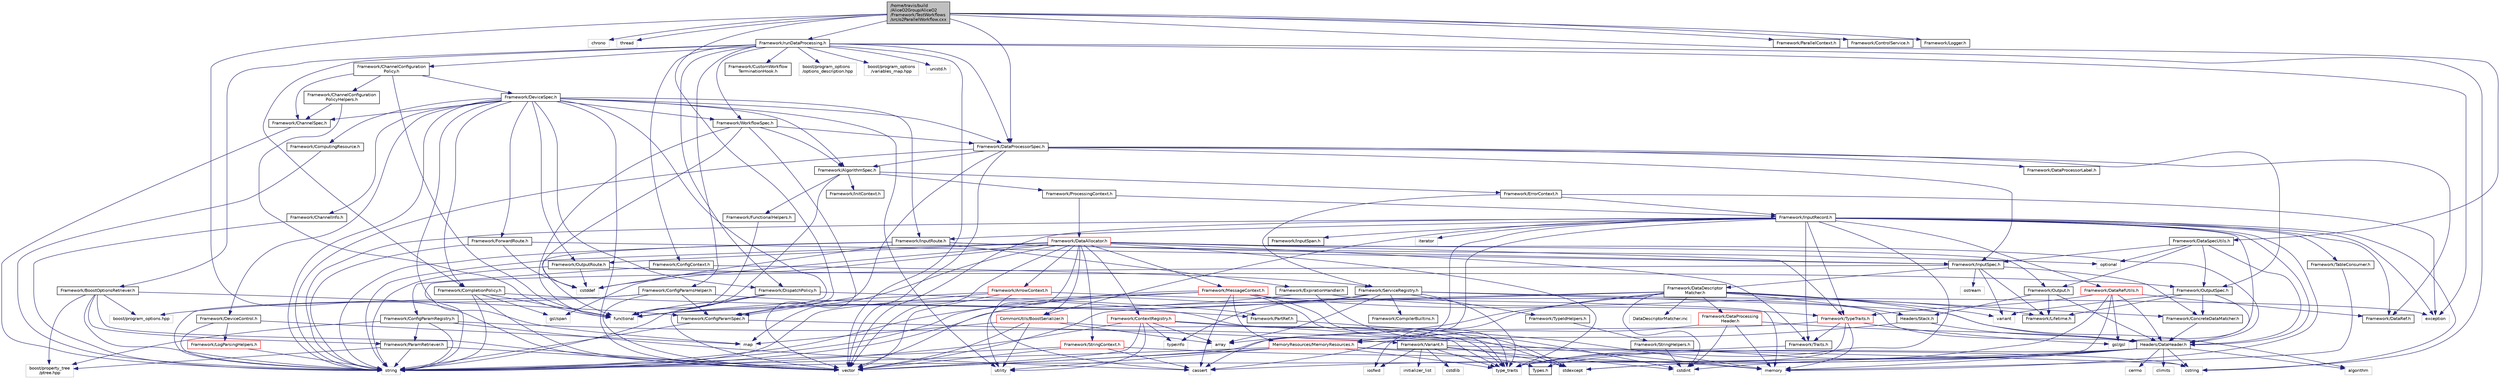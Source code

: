 digraph "/home/travis/build/AliceO2Group/AliceO2/Framework/TestWorkflows/src/o2ParallelWorkflow.cxx"
{
 // INTERACTIVE_SVG=YES
  bgcolor="transparent";
  edge [fontname="Helvetica",fontsize="10",labelfontname="Helvetica",labelfontsize="10"];
  node [fontname="Helvetica",fontsize="10",shape=record];
  Node0 [label="/home/travis/build\l/AliceO2Group/AliceO2\l/Framework/TestWorkflows\l/src/o2ParallelWorkflow.cxx",height=0.2,width=0.4,color="black", fillcolor="grey75", style="filled", fontcolor="black"];
  Node0 -> Node1 [color="midnightblue",fontsize="10",style="solid",fontname="Helvetica"];
  Node1 [label="Framework/ConfigParamSpec.h",height=0.2,width=0.4,color="black",URL="$d0/d1c/ConfigParamSpec_8h.html"];
  Node1 -> Node2 [color="midnightblue",fontsize="10",style="solid",fontname="Helvetica"];
  Node2 [label="Framework/Variant.h",height=0.2,width=0.4,color="black",URL="$de/d56/Variant_8h.html"];
  Node2 -> Node3 [color="midnightblue",fontsize="10",style="solid",fontname="Helvetica"];
  Node3 [label="type_traits",height=0.2,width=0.4,color="grey75"];
  Node2 -> Node4 [color="midnightblue",fontsize="10",style="solid",fontname="Helvetica"];
  Node4 [label="cstring",height=0.2,width=0.4,color="grey75"];
  Node2 -> Node5 [color="midnightblue",fontsize="10",style="solid",fontname="Helvetica"];
  Node5 [label="cstdint",height=0.2,width=0.4,color="grey75"];
  Node2 -> Node6 [color="midnightblue",fontsize="10",style="solid",fontname="Helvetica"];
  Node6 [label="cstdlib",height=0.2,width=0.4,color="grey75"];
  Node2 -> Node7 [color="midnightblue",fontsize="10",style="solid",fontname="Helvetica"];
  Node7 [label="stdexcept",height=0.2,width=0.4,color="grey75"];
  Node2 -> Node8 [color="midnightblue",fontsize="10",style="solid",fontname="Helvetica"];
  Node8 [label="iosfwd",height=0.2,width=0.4,color="grey75"];
  Node2 -> Node9 [color="midnightblue",fontsize="10",style="solid",fontname="Helvetica"];
  Node9 [label="initializer_list",height=0.2,width=0.4,color="grey75"];
  Node1 -> Node10 [color="midnightblue",fontsize="10",style="solid",fontname="Helvetica"];
  Node10 [label="string",height=0.2,width=0.4,color="grey75"];
  Node0 -> Node11 [color="midnightblue",fontsize="10",style="solid",fontname="Helvetica"];
  Node11 [label="chrono",height=0.2,width=0.4,color="grey75"];
  Node0 -> Node12 [color="midnightblue",fontsize="10",style="solid",fontname="Helvetica"];
  Node12 [label="thread",height=0.2,width=0.4,color="grey75"];
  Node0 -> Node13 [color="midnightblue",fontsize="10",style="solid",fontname="Helvetica"];
  Node13 [label="vector",height=0.2,width=0.4,color="grey75"];
  Node0 -> Node14 [color="midnightblue",fontsize="10",style="solid",fontname="Helvetica"];
  Node14 [label="Framework/runDataProcessing.h",height=0.2,width=0.4,color="black",URL="$db/dd0/runDataProcessing_8h.html"];
  Node14 -> Node15 [color="midnightblue",fontsize="10",style="solid",fontname="Helvetica"];
  Node15 [label="Framework/ChannelConfiguration\lPolicy.h",height=0.2,width=0.4,color="black",URL="$dd/d0f/ChannelConfigurationPolicy_8h.html"];
  Node15 -> Node16 [color="midnightblue",fontsize="10",style="solid",fontname="Helvetica"];
  Node16 [label="Framework/ChannelConfiguration\lPolicyHelpers.h",height=0.2,width=0.4,color="black",URL="$d6/d05/ChannelConfigurationPolicyHelpers_8h.html"];
  Node16 -> Node17 [color="midnightblue",fontsize="10",style="solid",fontname="Helvetica"];
  Node17 [label="Framework/ChannelSpec.h",height=0.2,width=0.4,color="black",URL="$d6/d72/ChannelSpec_8h.html"];
  Node17 -> Node10 [color="midnightblue",fontsize="10",style="solid",fontname="Helvetica"];
  Node16 -> Node18 [color="midnightblue",fontsize="10",style="solid",fontname="Helvetica"];
  Node18 [label="functional",height=0.2,width=0.4,color="grey75"];
  Node15 -> Node17 [color="midnightblue",fontsize="10",style="solid",fontname="Helvetica"];
  Node15 -> Node19 [color="midnightblue",fontsize="10",style="solid",fontname="Helvetica"];
  Node19 [label="Framework/DeviceSpec.h",height=0.2,width=0.4,color="black",URL="$df/de8/DeviceSpec_8h.html"];
  Node19 -> Node20 [color="midnightblue",fontsize="10",style="solid",fontname="Helvetica"];
  Node20 [label="Framework/WorkflowSpec.h",height=0.2,width=0.4,color="black",URL="$df/da1/WorkflowSpec_8h.html"];
  Node20 -> Node21 [color="midnightblue",fontsize="10",style="solid",fontname="Helvetica"];
  Node21 [label="Framework/DataProcessorSpec.h",height=0.2,width=0.4,color="black",URL="$d0/df4/DataProcessorSpec_8h.html"];
  Node21 -> Node22 [color="midnightblue",fontsize="10",style="solid",fontname="Helvetica"];
  Node22 [label="Framework/AlgorithmSpec.h",height=0.2,width=0.4,color="black",URL="$d0/d14/AlgorithmSpec_8h.html"];
  Node22 -> Node23 [color="midnightblue",fontsize="10",style="solid",fontname="Helvetica"];
  Node23 [label="Framework/ProcessingContext.h",height=0.2,width=0.4,color="black",URL="$de/d6a/ProcessingContext_8h.html"];
  Node23 -> Node24 [color="midnightblue",fontsize="10",style="solid",fontname="Helvetica"];
  Node24 [label="Framework/InputRecord.h",height=0.2,width=0.4,color="black",URL="$d6/d5c/InputRecord_8h.html"];
  Node24 -> Node25 [color="midnightblue",fontsize="10",style="solid",fontname="Helvetica"];
  Node25 [label="Framework/DataRef.h",height=0.2,width=0.4,color="black",URL="$d5/dfb/DataRef_8h.html"];
  Node24 -> Node26 [color="midnightblue",fontsize="10",style="solid",fontname="Helvetica"];
  Node26 [label="Framework/DataRefUtils.h",height=0.2,width=0.4,color="red",URL="$d5/db8/DataRefUtils_8h.html"];
  Node26 -> Node25 [color="midnightblue",fontsize="10",style="solid",fontname="Helvetica"];
  Node26 -> Node50 [color="midnightblue",fontsize="10",style="solid",fontname="Helvetica"];
  Node50 [label="Framework/TypeTraits.h",height=0.2,width=0.4,color="red",URL="$d0/d95/TypeTraits_8h.html"];
  Node50 -> Node3 [color="midnightblue",fontsize="10",style="solid",fontname="Helvetica"];
  Node50 -> Node13 [color="midnightblue",fontsize="10",style="solid",fontname="Helvetica"];
  Node50 -> Node35 [color="midnightblue",fontsize="10",style="solid",fontname="Helvetica"];
  Node35 [label="memory",height=0.2,width=0.4,color="grey75"];
  Node50 -> Node51 [color="midnightblue",fontsize="10",style="solid",fontname="Helvetica"];
  Node51 [label="Framework/Traits.h",height=0.2,width=0.4,color="black",URL="$db/d31/Traits_8h.html"];
  Node51 -> Node3 [color="midnightblue",fontsize="10",style="solid",fontname="Helvetica"];
  Node50 -> Node54 [color="midnightblue",fontsize="10",style="solid",fontname="Helvetica"];
  Node54 [label="gsl/gsl",height=0.2,width=0.4,color="grey75"];
  Node26 -> Node68 [color="midnightblue",fontsize="10",style="solid",fontname="Helvetica"];
  Node68 [label="Headers/DataHeader.h",height=0.2,width=0.4,color="black",URL="$dc/dcd/DataHeader_8h.html"];
  Node68 -> Node5 [color="midnightblue",fontsize="10",style="solid",fontname="Helvetica"];
  Node68 -> Node35 [color="midnightblue",fontsize="10",style="solid",fontname="Helvetica"];
  Node68 -> Node69 [color="midnightblue",fontsize="10",style="solid",fontname="Helvetica"];
  Node69 [label="cassert",height=0.2,width=0.4,color="grey75"];
  Node68 -> Node4 [color="midnightblue",fontsize="10",style="solid",fontname="Helvetica"];
  Node68 -> Node70 [color="midnightblue",fontsize="10",style="solid",fontname="Helvetica"];
  Node70 [label="algorithm",height=0.2,width=0.4,color="grey75"];
  Node68 -> Node7 [color="midnightblue",fontsize="10",style="solid",fontname="Helvetica"];
  Node68 -> Node10 [color="midnightblue",fontsize="10",style="solid",fontname="Helvetica"];
  Node68 -> Node71 [color="midnightblue",fontsize="10",style="solid",fontname="Helvetica"];
  Node71 [label="climits",height=0.2,width=0.4,color="grey75"];
  Node68 -> Node48 [color="midnightblue",fontsize="10",style="solid",fontname="Helvetica"];
  Node48 [label="Types.h",height=0.2,width=0.4,color="black",URL="$d7/df8/Types_8h.html"];
  Node68 -> Node72 [color="midnightblue",fontsize="10",style="solid",fontname="Helvetica"];
  Node72 [label="cerrno",height=0.2,width=0.4,color="grey75"];
  Node26 -> Node54 [color="midnightblue",fontsize="10",style="solid",fontname="Helvetica"];
  Node26 -> Node7 [color="midnightblue",fontsize="10",style="solid",fontname="Helvetica"];
  Node26 -> Node3 [color="midnightblue",fontsize="10",style="solid",fontname="Helvetica"];
  Node24 -> Node75 [color="midnightblue",fontsize="10",style="solid",fontname="Helvetica"];
  Node75 [label="Framework/InputRoute.h",height=0.2,width=0.4,color="black",URL="$d5/d19/InputRoute_8h.html"];
  Node75 -> Node76 [color="midnightblue",fontsize="10",style="solid",fontname="Helvetica"];
  Node76 [label="Framework/ExpirationHandler.h",height=0.2,width=0.4,color="black",URL="$d2/dd9/ExpirationHandler_8h.html"];
  Node76 -> Node77 [color="midnightblue",fontsize="10",style="solid",fontname="Helvetica"];
  Node77 [label="Framework/Lifetime.h",height=0.2,width=0.4,color="black",URL="$dc/dca/Lifetime_8h.html"];
  Node76 -> Node5 [color="midnightblue",fontsize="10",style="solid",fontname="Helvetica"];
  Node76 -> Node18 [color="midnightblue",fontsize="10",style="solid",fontname="Helvetica"];
  Node75 -> Node78 [color="midnightblue",fontsize="10",style="solid",fontname="Helvetica"];
  Node78 [label="Framework/InputSpec.h",height=0.2,width=0.4,color="black",URL="$d5/d3f/InputSpec_8h.html"];
  Node78 -> Node77 [color="midnightblue",fontsize="10",style="solid",fontname="Helvetica"];
  Node78 -> Node79 [color="midnightblue",fontsize="10",style="solid",fontname="Helvetica"];
  Node79 [label="Framework/ConcreteDataMatcher.h",height=0.2,width=0.4,color="black",URL="$d0/d1b/ConcreteDataMatcher_8h.html"];
  Node79 -> Node68 [color="midnightblue",fontsize="10",style="solid",fontname="Helvetica"];
  Node78 -> Node80 [color="midnightblue",fontsize="10",style="solid",fontname="Helvetica"];
  Node80 [label="Framework/DataDescriptor\lMatcher.h",height=0.2,width=0.4,color="black",URL="$d3/da3/DataDescriptorMatcher_8h.html"];
  Node80 -> Node79 [color="midnightblue",fontsize="10",style="solid",fontname="Helvetica"];
  Node80 -> Node81 [color="midnightblue",fontsize="10",style="solid",fontname="Helvetica"];
  Node81 [label="Framework/DataProcessing\lHeader.h",height=0.2,width=0.4,color="red",URL="$d6/dc9/DataProcessingHeader_8h.html"];
  Node81 -> Node68 [color="midnightblue",fontsize="10",style="solid",fontname="Helvetica"];
  Node81 -> Node5 [color="midnightblue",fontsize="10",style="solid",fontname="Helvetica"];
  Node81 -> Node35 [color="midnightblue",fontsize="10",style="solid",fontname="Helvetica"];
  Node81 -> Node69 [color="midnightblue",fontsize="10",style="solid",fontname="Helvetica"];
  Node80 -> Node68 [color="midnightblue",fontsize="10",style="solid",fontname="Helvetica"];
  Node80 -> Node83 [color="midnightblue",fontsize="10",style="solid",fontname="Helvetica"];
  Node83 [label="Headers/Stack.h",height=0.2,width=0.4,color="black",URL="$d4/d00/Headers_2include_2Headers_2Stack_8h.html"];
  Node83 -> Node37 [color="midnightblue",fontsize="10",style="solid",fontname="Helvetica"];
  Node37 [label="MemoryResources/MemoryResources.h",height=0.2,width=0.4,color="red",URL="$dc/d03/MemoryResources_8h.html"];
  Node37 -> Node4 [color="midnightblue",fontsize="10",style="solid",fontname="Helvetica"];
  Node37 -> Node10 [color="midnightblue",fontsize="10",style="solid",fontname="Helvetica"];
  Node37 -> Node3 [color="midnightblue",fontsize="10",style="solid",fontname="Helvetica"];
  Node37 -> Node42 [color="midnightblue",fontsize="10",style="solid",fontname="Helvetica"];
  Node42 [label="utility",height=0.2,width=0.4,color="grey75"];
  Node37 -> Node13 [color="midnightblue",fontsize="10",style="solid",fontname="Helvetica"];
  Node37 -> Node48 [color="midnightblue",fontsize="10",style="solid",fontname="Helvetica"];
  Node83 -> Node68 [color="midnightblue",fontsize="10",style="solid",fontname="Helvetica"];
  Node80 -> Node56 [color="midnightblue",fontsize="10",style="solid",fontname="Helvetica"];
  Node56 [label="array",height=0.2,width=0.4,color="grey75"];
  Node80 -> Node5 [color="midnightblue",fontsize="10",style="solid",fontname="Helvetica"];
  Node80 -> Node8 [color="midnightblue",fontsize="10",style="solid",fontname="Helvetica"];
  Node80 -> Node10 [color="midnightblue",fontsize="10",style="solid",fontname="Helvetica"];
  Node80 -> Node84 [color="midnightblue",fontsize="10",style="solid",fontname="Helvetica"];
  Node84 [label="variant",height=0.2,width=0.4,color="grey75"];
  Node80 -> Node13 [color="midnightblue",fontsize="10",style="solid",fontname="Helvetica"];
  Node80 -> Node85 [color="midnightblue",fontsize="10",style="solid",fontname="Helvetica"];
  Node85 [label="DataDescriptorMatcher.inc",height=0.2,width=0.4,color="grey75"];
  Node78 -> Node10 [color="midnightblue",fontsize="10",style="solid",fontname="Helvetica"];
  Node78 -> Node86 [color="midnightblue",fontsize="10",style="solid",fontname="Helvetica"];
  Node86 [label="ostream",height=0.2,width=0.4,color="grey75"];
  Node78 -> Node84 [color="midnightblue",fontsize="10",style="solid",fontname="Helvetica"];
  Node75 -> Node87 [color="midnightblue",fontsize="10",style="solid",fontname="Helvetica"];
  Node87 [label="cstddef",height=0.2,width=0.4,color="grey75"];
  Node75 -> Node10 [color="midnightblue",fontsize="10",style="solid",fontname="Helvetica"];
  Node75 -> Node18 [color="midnightblue",fontsize="10",style="solid",fontname="Helvetica"];
  Node75 -> Node88 [color="midnightblue",fontsize="10",style="solid",fontname="Helvetica"];
  Node88 [label="optional",height=0.2,width=0.4,color="grey75"];
  Node24 -> Node50 [color="midnightblue",fontsize="10",style="solid",fontname="Helvetica"];
  Node24 -> Node89 [color="midnightblue",fontsize="10",style="solid",fontname="Helvetica"];
  Node89 [label="Framework/InputSpan.h",height=0.2,width=0.4,color="black",URL="$da/d0f/InputSpan_8h.html"];
  Node24 -> Node90 [color="midnightblue",fontsize="10",style="solid",fontname="Helvetica"];
  Node90 [label="Framework/TableConsumer.h",height=0.2,width=0.4,color="black",URL="$dc/d03/TableConsumer_8h.html"];
  Node90 -> Node35 [color="midnightblue",fontsize="10",style="solid",fontname="Helvetica"];
  Node24 -> Node51 [color="midnightblue",fontsize="10",style="solid",fontname="Helvetica"];
  Node24 -> Node37 [color="midnightblue",fontsize="10",style="solid",fontname="Helvetica"];
  Node24 -> Node68 [color="midnightblue",fontsize="10",style="solid",fontname="Helvetica"];
  Node24 -> Node55 [color="midnightblue",fontsize="10",style="solid",fontname="Helvetica"];
  Node55 [label="CommonUtils/BoostSerializer.h",height=0.2,width=0.4,color="red",URL="$d7/d91/BoostSerializer_8h.html",tooltip="Templatised boost serializer/deserializer for containers and base types. "];
  Node55 -> Node42 [color="midnightblue",fontsize="10",style="solid",fontname="Helvetica"];
  Node55 -> Node3 [color="midnightblue",fontsize="10",style="solid",fontname="Helvetica"];
  Node55 -> Node56 [color="midnightblue",fontsize="10",style="solid",fontname="Helvetica"];
  Node55 -> Node13 [color="midnightblue",fontsize="10",style="solid",fontname="Helvetica"];
  Node55 -> Node58 [color="midnightblue",fontsize="10",style="solid",fontname="Helvetica"];
  Node58 [label="map",height=0.2,width=0.4,color="grey75"];
  Node24 -> Node54 [color="midnightblue",fontsize="10",style="solid",fontname="Helvetica"];
  Node24 -> Node91 [color="midnightblue",fontsize="10",style="solid",fontname="Helvetica"];
  Node91 [label="iterator",height=0.2,width=0.4,color="grey75"];
  Node24 -> Node10 [color="midnightblue",fontsize="10",style="solid",fontname="Helvetica"];
  Node24 -> Node13 [color="midnightblue",fontsize="10",style="solid",fontname="Helvetica"];
  Node24 -> Node4 [color="midnightblue",fontsize="10",style="solid",fontname="Helvetica"];
  Node24 -> Node69 [color="midnightblue",fontsize="10",style="solid",fontname="Helvetica"];
  Node24 -> Node92 [color="midnightblue",fontsize="10",style="solid",fontname="Helvetica"];
  Node92 [label="exception",height=0.2,width=0.4,color="grey75"];
  Node24 -> Node35 [color="midnightblue",fontsize="10",style="solid",fontname="Helvetica"];
  Node24 -> Node3 [color="midnightblue",fontsize="10",style="solid",fontname="Helvetica"];
  Node23 -> Node93 [color="midnightblue",fontsize="10",style="solid",fontname="Helvetica"];
  Node93 [label="Framework/DataAllocator.h",height=0.2,width=0.4,color="red",URL="$d1/d28/DataAllocator_8h.html"];
  Node93 -> Node94 [color="midnightblue",fontsize="10",style="solid",fontname="Helvetica"];
  Node94 [label="Framework/ContextRegistry.h",height=0.2,width=0.4,color="red",URL="$df/d2f/ContextRegistry_8h.html"];
  Node94 -> Node95 [color="midnightblue",fontsize="10",style="solid",fontname="Helvetica"];
  Node95 [label="typeinfo",height=0.2,width=0.4,color="grey75"];
  Node94 -> Node3 [color="midnightblue",fontsize="10",style="solid",fontname="Helvetica"];
  Node94 -> Node10 [color="midnightblue",fontsize="10",style="solid",fontname="Helvetica"];
  Node94 -> Node7 [color="midnightblue",fontsize="10",style="solid",fontname="Helvetica"];
  Node94 -> Node13 [color="midnightblue",fontsize="10",style="solid",fontname="Helvetica"];
  Node94 -> Node42 [color="midnightblue",fontsize="10",style="solid",fontname="Helvetica"];
  Node94 -> Node56 [color="midnightblue",fontsize="10",style="solid",fontname="Helvetica"];
  Node93 -> Node97 [color="midnightblue",fontsize="10",style="solid",fontname="Helvetica"];
  Node97 [label="Framework/MessageContext.h",height=0.2,width=0.4,color="red",URL="$dc/dc4/MessageContext_8h.html"];
  Node97 -> Node50 [color="midnightblue",fontsize="10",style="solid",fontname="Helvetica"];
  Node97 -> Node68 [color="midnightblue",fontsize="10",style="solid",fontname="Helvetica"];
  Node97 -> Node37 [color="midnightblue",fontsize="10",style="solid",fontname="Helvetica"];
  Node97 -> Node69 [color="midnightblue",fontsize="10",style="solid",fontname="Helvetica"];
  Node97 -> Node18 [color="midnightblue",fontsize="10",style="solid",fontname="Helvetica"];
  Node97 -> Node7 [color="midnightblue",fontsize="10",style="solid",fontname="Helvetica"];
  Node97 -> Node10 [color="midnightblue",fontsize="10",style="solid",fontname="Helvetica"];
  Node97 -> Node3 [color="midnightblue",fontsize="10",style="solid",fontname="Helvetica"];
  Node97 -> Node13 [color="midnightblue",fontsize="10",style="solid",fontname="Helvetica"];
  Node93 -> Node103 [color="midnightblue",fontsize="10",style="solid",fontname="Helvetica"];
  Node103 [label="Framework/StringContext.h",height=0.2,width=0.4,color="red",URL="$dd/df6/StringContext_8h.html"];
  Node103 -> Node13 [color="midnightblue",fontsize="10",style="solid",fontname="Helvetica"];
  Node103 -> Node69 [color="midnightblue",fontsize="10",style="solid",fontname="Helvetica"];
  Node103 -> Node10 [color="midnightblue",fontsize="10",style="solid",fontname="Helvetica"];
  Node103 -> Node35 [color="midnightblue",fontsize="10",style="solid",fontname="Helvetica"];
  Node93 -> Node104 [color="midnightblue",fontsize="10",style="solid",fontname="Helvetica"];
  Node104 [label="Framework/ArrowContext.h",height=0.2,width=0.4,color="red",URL="$d8/da2/ArrowContext_8h.html"];
  Node104 -> Node69 [color="midnightblue",fontsize="10",style="solid",fontname="Helvetica"];
  Node104 -> Node18 [color="midnightblue",fontsize="10",style="solid",fontname="Helvetica"];
  Node104 -> Node35 [color="midnightblue",fontsize="10",style="solid",fontname="Helvetica"];
  Node104 -> Node10 [color="midnightblue",fontsize="10",style="solid",fontname="Helvetica"];
  Node104 -> Node13 [color="midnightblue",fontsize="10",style="solid",fontname="Helvetica"];
  Node93 -> Node55 [color="midnightblue",fontsize="10",style="solid",fontname="Helvetica"];
  Node93 -> Node107 [color="midnightblue",fontsize="10",style="solid",fontname="Helvetica"];
  Node107 [label="Framework/Output.h",height=0.2,width=0.4,color="black",URL="$d3/ddf/Output_8h.html"];
  Node107 -> Node68 [color="midnightblue",fontsize="10",style="solid",fontname="Helvetica"];
  Node107 -> Node77 [color="midnightblue",fontsize="10",style="solid",fontname="Helvetica"];
  Node107 -> Node83 [color="midnightblue",fontsize="10",style="solid",fontname="Helvetica"];
  Node93 -> Node109 [color="midnightblue",fontsize="10",style="solid",fontname="Helvetica"];
  Node109 [label="Framework/OutputRoute.h",height=0.2,width=0.4,color="black",URL="$d6/df4/OutputRoute_8h.html"];
  Node109 -> Node110 [color="midnightblue",fontsize="10",style="solid",fontname="Helvetica"];
  Node110 [label="Framework/OutputSpec.h",height=0.2,width=0.4,color="black",URL="$db/d2d/OutputSpec_8h.html"];
  Node110 -> Node68 [color="midnightblue",fontsize="10",style="solid",fontname="Helvetica"];
  Node110 -> Node77 [color="midnightblue",fontsize="10",style="solid",fontname="Helvetica"];
  Node110 -> Node79 [color="midnightblue",fontsize="10",style="solid",fontname="Helvetica"];
  Node110 -> Node84 [color="midnightblue",fontsize="10",style="solid",fontname="Helvetica"];
  Node109 -> Node87 [color="midnightblue",fontsize="10",style="solid",fontname="Helvetica"];
  Node109 -> Node10 [color="midnightblue",fontsize="10",style="solid",fontname="Helvetica"];
  Node93 -> Node50 [color="midnightblue",fontsize="10",style="solid",fontname="Helvetica"];
  Node93 -> Node51 [color="midnightblue",fontsize="10",style="solid",fontname="Helvetica"];
  Node93 -> Node68 [color="midnightblue",fontsize="10",style="solid",fontname="Helvetica"];
  Node93 -> Node34 [color="midnightblue",fontsize="10",style="solid",fontname="Helvetica"];
  Node34 [label="gsl/span",height=0.2,width=0.4,color="grey75"];
  Node93 -> Node13 [color="midnightblue",fontsize="10",style="solid",fontname="Helvetica"];
  Node93 -> Node58 [color="midnightblue",fontsize="10",style="solid",fontname="Helvetica"];
  Node93 -> Node10 [color="midnightblue",fontsize="10",style="solid",fontname="Helvetica"];
  Node93 -> Node42 [color="midnightblue",fontsize="10",style="solid",fontname="Helvetica"];
  Node93 -> Node3 [color="midnightblue",fontsize="10",style="solid",fontname="Helvetica"];
  Node93 -> Node87 [color="midnightblue",fontsize="10",style="solid",fontname="Helvetica"];
  Node22 -> Node135 [color="midnightblue",fontsize="10",style="solid",fontname="Helvetica"];
  Node135 [label="Framework/ErrorContext.h",height=0.2,width=0.4,color="black",URL="$d7/dad/ErrorContext_8h.html"];
  Node135 -> Node24 [color="midnightblue",fontsize="10",style="solid",fontname="Helvetica"];
  Node135 -> Node136 [color="midnightblue",fontsize="10",style="solid",fontname="Helvetica"];
  Node136 [label="Framework/ServiceRegistry.h",height=0.2,width=0.4,color="black",URL="$d8/d17/ServiceRegistry_8h.html"];
  Node136 -> Node116 [color="midnightblue",fontsize="10",style="solid",fontname="Helvetica"];
  Node116 [label="Framework/CompilerBuiltins.h",height=0.2,width=0.4,color="black",URL="$d9/de8/CompilerBuiltins_8h.html"];
  Node136 -> Node137 [color="midnightblue",fontsize="10",style="solid",fontname="Helvetica"];
  Node137 [label="Framework/TypeIdHelpers.h",height=0.2,width=0.4,color="black",URL="$d2/d9a/TypeIdHelpers_8h.html"];
  Node137 -> Node138 [color="midnightblue",fontsize="10",style="solid",fontname="Helvetica"];
  Node138 [label="Framework/StringHelpers.h",height=0.2,width=0.4,color="black",URL="$db/dff/StringHelpers_8h.html"];
  Node138 -> Node5 [color="midnightblue",fontsize="10",style="solid",fontname="Helvetica"];
  Node136 -> Node70 [color="midnightblue",fontsize="10",style="solid",fontname="Helvetica"];
  Node136 -> Node56 [color="midnightblue",fontsize="10",style="solid",fontname="Helvetica"];
  Node136 -> Node92 [color="midnightblue",fontsize="10",style="solid",fontname="Helvetica"];
  Node136 -> Node18 [color="midnightblue",fontsize="10",style="solid",fontname="Helvetica"];
  Node136 -> Node10 [color="midnightblue",fontsize="10",style="solid",fontname="Helvetica"];
  Node136 -> Node3 [color="midnightblue",fontsize="10",style="solid",fontname="Helvetica"];
  Node136 -> Node95 [color="midnightblue",fontsize="10",style="solid",fontname="Helvetica"];
  Node135 -> Node92 [color="midnightblue",fontsize="10",style="solid",fontname="Helvetica"];
  Node22 -> Node139 [color="midnightblue",fontsize="10",style="solid",fontname="Helvetica"];
  Node139 [label="Framework/InitContext.h",height=0.2,width=0.4,color="black",URL="$d4/d2b/InitContext_8h.html"];
  Node22 -> Node115 [color="midnightblue",fontsize="10",style="solid",fontname="Helvetica"];
  Node115 [label="Framework/FunctionalHelpers.h",height=0.2,width=0.4,color="black",URL="$de/d9b/FunctionalHelpers_8h.html"];
  Node115 -> Node18 [color="midnightblue",fontsize="10",style="solid",fontname="Helvetica"];
  Node22 -> Node18 [color="midnightblue",fontsize="10",style="solid",fontname="Helvetica"];
  Node21 -> Node1 [color="midnightblue",fontsize="10",style="solid",fontname="Helvetica"];
  Node21 -> Node140 [color="midnightblue",fontsize="10",style="solid",fontname="Helvetica"];
  Node140 [label="Framework/DataProcessorLabel.h",height=0.2,width=0.4,color="black",URL="$d1/df2/DataProcessorLabel_8h.html"];
  Node21 -> Node25 [color="midnightblue",fontsize="10",style="solid",fontname="Helvetica"];
  Node21 -> Node78 [color="midnightblue",fontsize="10",style="solid",fontname="Helvetica"];
  Node21 -> Node110 [color="midnightblue",fontsize="10",style="solid",fontname="Helvetica"];
  Node21 -> Node10 [color="midnightblue",fontsize="10",style="solid",fontname="Helvetica"];
  Node21 -> Node13 [color="midnightblue",fontsize="10",style="solid",fontname="Helvetica"];
  Node20 -> Node22 [color="midnightblue",fontsize="10",style="solid",fontname="Helvetica"];
  Node20 -> Node13 [color="midnightblue",fontsize="10",style="solid",fontname="Helvetica"];
  Node20 -> Node18 [color="midnightblue",fontsize="10",style="solid",fontname="Helvetica"];
  Node20 -> Node87 [color="midnightblue",fontsize="10",style="solid",fontname="Helvetica"];
  Node19 -> Node141 [color="midnightblue",fontsize="10",style="solid",fontname="Helvetica"];
  Node141 [label="Framework/ComputingResource.h",height=0.2,width=0.4,color="black",URL="$d8/d62/ComputingResource_8h.html"];
  Node141 -> Node10 [color="midnightblue",fontsize="10",style="solid",fontname="Helvetica"];
  Node19 -> Node21 [color="midnightblue",fontsize="10",style="solid",fontname="Helvetica"];
  Node19 -> Node17 [color="midnightblue",fontsize="10",style="solid",fontname="Helvetica"];
  Node19 -> Node142 [color="midnightblue",fontsize="10",style="solid",fontname="Helvetica"];
  Node142 [label="Framework/ChannelInfo.h",height=0.2,width=0.4,color="black",URL="$dd/de5/ChannelInfo_8h.html"];
  Node142 -> Node10 [color="midnightblue",fontsize="10",style="solid",fontname="Helvetica"];
  Node19 -> Node143 [color="midnightblue",fontsize="10",style="solid",fontname="Helvetica"];
  Node143 [label="Framework/DeviceControl.h",height=0.2,width=0.4,color="black",URL="$d2/d2c/DeviceControl_8h.html"];
  Node143 -> Node58 [color="midnightblue",fontsize="10",style="solid",fontname="Helvetica"];
  Node143 -> Node10 [color="midnightblue",fontsize="10",style="solid",fontname="Helvetica"];
  Node143 -> Node144 [color="midnightblue",fontsize="10",style="solid",fontname="Helvetica"];
  Node144 [label="Framework/LogParsingHelpers.h",height=0.2,width=0.4,color="red",URL="$d8/d4a/LogParsingHelpers_8h.html"];
  Node144 -> Node10 [color="midnightblue",fontsize="10",style="solid",fontname="Helvetica"];
  Node19 -> Node22 [color="midnightblue",fontsize="10",style="solid",fontname="Helvetica"];
  Node19 -> Node1 [color="midnightblue",fontsize="10",style="solid",fontname="Helvetica"];
  Node19 -> Node146 [color="midnightblue",fontsize="10",style="solid",fontname="Helvetica"];
  Node146 [label="Framework/ForwardRoute.h",height=0.2,width=0.4,color="black",URL="$d7/d12/ForwardRoute_8h.html"];
  Node146 -> Node78 [color="midnightblue",fontsize="10",style="solid",fontname="Helvetica"];
  Node146 -> Node87 [color="midnightblue",fontsize="10",style="solid",fontname="Helvetica"];
  Node146 -> Node10 [color="midnightblue",fontsize="10",style="solid",fontname="Helvetica"];
  Node19 -> Node75 [color="midnightblue",fontsize="10",style="solid",fontname="Helvetica"];
  Node19 -> Node109 [color="midnightblue",fontsize="10",style="solid",fontname="Helvetica"];
  Node19 -> Node147 [color="midnightblue",fontsize="10",style="solid",fontname="Helvetica"];
  Node147 [label="Framework/CompletionPolicy.h",height=0.2,width=0.4,color="black",URL="$df/dd6/CompletionPolicy_8h.html"];
  Node147 -> Node100 [color="midnightblue",fontsize="10",style="solid",fontname="Helvetica"];
  Node100 [label="Framework/PartRef.h",height=0.2,width=0.4,color="black",URL="$d9/d32/PartRef_8h.html"];
  Node100 -> Node35 [color="midnightblue",fontsize="10",style="solid",fontname="Helvetica"];
  Node147 -> Node18 [color="midnightblue",fontsize="10",style="solid",fontname="Helvetica"];
  Node147 -> Node10 [color="midnightblue",fontsize="10",style="solid",fontname="Helvetica"];
  Node147 -> Node13 [color="midnightblue",fontsize="10",style="solid",fontname="Helvetica"];
  Node147 -> Node34 [color="midnightblue",fontsize="10",style="solid",fontname="Helvetica"];
  Node19 -> Node99 [color="midnightblue",fontsize="10",style="solid",fontname="Helvetica"];
  Node99 [label="Framework/DispatchPolicy.h",height=0.2,width=0.4,color="black",URL="$da/de6/DispatchPolicy_8h.html"];
  Node99 -> Node100 [color="midnightblue",fontsize="10",style="solid",fontname="Helvetica"];
  Node99 -> Node18 [color="midnightblue",fontsize="10",style="solid",fontname="Helvetica"];
  Node99 -> Node10 [color="midnightblue",fontsize="10",style="solid",fontname="Helvetica"];
  Node99 -> Node13 [color="midnightblue",fontsize="10",style="solid",fontname="Helvetica"];
  Node19 -> Node13 [color="midnightblue",fontsize="10",style="solid",fontname="Helvetica"];
  Node19 -> Node10 [color="midnightblue",fontsize="10",style="solid",fontname="Helvetica"];
  Node19 -> Node58 [color="midnightblue",fontsize="10",style="solid",fontname="Helvetica"];
  Node19 -> Node42 [color="midnightblue",fontsize="10",style="solid",fontname="Helvetica"];
  Node15 -> Node18 [color="midnightblue",fontsize="10",style="solid",fontname="Helvetica"];
  Node14 -> Node147 [color="midnightblue",fontsize="10",style="solid",fontname="Helvetica"];
  Node14 -> Node99 [color="midnightblue",fontsize="10",style="solid",fontname="Helvetica"];
  Node14 -> Node148 [color="midnightblue",fontsize="10",style="solid",fontname="Helvetica"];
  Node148 [label="Framework/ConfigParamsHelper.h",height=0.2,width=0.4,color="black",URL="$dd/d2b/ConfigParamsHelper_8h.html"];
  Node148 -> Node1 [color="midnightblue",fontsize="10",style="solid",fontname="Helvetica"];
  Node148 -> Node149 [color="midnightblue",fontsize="10",style="solid",fontname="Helvetica"];
  Node149 [label="boost/program_options.hpp",height=0.2,width=0.4,color="grey75"];
  Node148 -> Node10 [color="midnightblue",fontsize="10",style="solid",fontname="Helvetica"];
  Node148 -> Node13 [color="midnightblue",fontsize="10",style="solid",fontname="Helvetica"];
  Node148 -> Node3 [color="midnightblue",fontsize="10",style="solid",fontname="Helvetica"];
  Node14 -> Node21 [color="midnightblue",fontsize="10",style="solid",fontname="Helvetica"];
  Node14 -> Node20 [color="midnightblue",fontsize="10",style="solid",fontname="Helvetica"];
  Node14 -> Node150 [color="midnightblue",fontsize="10",style="solid",fontname="Helvetica"];
  Node150 [label="Framework/ConfigContext.h",height=0.2,width=0.4,color="black",URL="$d7/d2e/ConfigContext_8h.html"];
  Node150 -> Node151 [color="midnightblue",fontsize="10",style="solid",fontname="Helvetica"];
  Node151 [label="Framework/ConfigParamRegistry.h",height=0.2,width=0.4,color="black",URL="$de/dc6/ConfigParamRegistry_8h.html"];
  Node151 -> Node152 [color="midnightblue",fontsize="10",style="solid",fontname="Helvetica"];
  Node152 [label="Framework/ParamRetriever.h",height=0.2,width=0.4,color="black",URL="$df/d72/ParamRetriever_8h.html"];
  Node152 -> Node153 [color="midnightblue",fontsize="10",style="solid",fontname="Helvetica"];
  Node153 [label="boost/property_tree\l/ptree.hpp",height=0.2,width=0.4,color="grey75"];
  Node152 -> Node10 [color="midnightblue",fontsize="10",style="solid",fontname="Helvetica"];
  Node152 -> Node13 [color="midnightblue",fontsize="10",style="solid",fontname="Helvetica"];
  Node151 -> Node153 [color="midnightblue",fontsize="10",style="solid",fontname="Helvetica"];
  Node151 -> Node35 [color="midnightblue",fontsize="10",style="solid",fontname="Helvetica"];
  Node151 -> Node10 [color="midnightblue",fontsize="10",style="solid",fontname="Helvetica"];
  Node151 -> Node69 [color="midnightblue",fontsize="10",style="solid",fontname="Helvetica"];
  Node150 -> Node136 [color="midnightblue",fontsize="10",style="solid",fontname="Helvetica"];
  Node14 -> Node154 [color="midnightblue",fontsize="10",style="solid",fontname="Helvetica"];
  Node154 [label="Framework/BoostOptionsRetriever.h",height=0.2,width=0.4,color="black",URL="$d3/d7e/BoostOptionsRetriever_8h.html"];
  Node154 -> Node1 [color="midnightblue",fontsize="10",style="solid",fontname="Helvetica"];
  Node154 -> Node152 [color="midnightblue",fontsize="10",style="solid",fontname="Helvetica"];
  Node154 -> Node149 [color="midnightblue",fontsize="10",style="solid",fontname="Helvetica"];
  Node154 -> Node153 [color="midnightblue",fontsize="10",style="solid",fontname="Helvetica"];
  Node154 -> Node10 [color="midnightblue",fontsize="10",style="solid",fontname="Helvetica"];
  Node154 -> Node13 [color="midnightblue",fontsize="10",style="solid",fontname="Helvetica"];
  Node14 -> Node155 [color="midnightblue",fontsize="10",style="solid",fontname="Helvetica"];
  Node155 [label="Framework/CustomWorkflow\lTerminationHook.h",height=0.2,width=0.4,color="black",URL="$da/def/CustomWorkflowTerminationHook_8h.html"];
  Node14 -> Node156 [color="midnightblue",fontsize="10",style="solid",fontname="Helvetica"];
  Node156 [label="boost/program_options\l/options_description.hpp",height=0.2,width=0.4,color="grey75"];
  Node14 -> Node157 [color="midnightblue",fontsize="10",style="solid",fontname="Helvetica"];
  Node157 [label="boost/program_options\l/variables_map.hpp",height=0.2,width=0.4,color="grey75"];
  Node14 -> Node158 [color="midnightblue",fontsize="10",style="solid",fontname="Helvetica"];
  Node158 [label="unistd.h",height=0.2,width=0.4,color="grey75"];
  Node14 -> Node13 [color="midnightblue",fontsize="10",style="solid",fontname="Helvetica"];
  Node14 -> Node4 [color="midnightblue",fontsize="10",style="solid",fontname="Helvetica"];
  Node14 -> Node92 [color="midnightblue",fontsize="10",style="solid",fontname="Helvetica"];
  Node0 -> Node21 [color="midnightblue",fontsize="10",style="solid",fontname="Helvetica"];
  Node0 -> Node159 [color="midnightblue",fontsize="10",style="solid",fontname="Helvetica"];
  Node159 [label="Framework/DataSpecUtils.h",height=0.2,width=0.4,color="black",URL="$d6/d68/DataSpecUtils_8h.html"];
  Node159 -> Node110 [color="midnightblue",fontsize="10",style="solid",fontname="Helvetica"];
  Node159 -> Node78 [color="midnightblue",fontsize="10",style="solid",fontname="Helvetica"];
  Node159 -> Node68 [color="midnightblue",fontsize="10",style="solid",fontname="Helvetica"];
  Node159 -> Node107 [color="midnightblue",fontsize="10",style="solid",fontname="Helvetica"];
  Node159 -> Node88 [color="midnightblue",fontsize="10",style="solid",fontname="Helvetica"];
  Node0 -> Node160 [color="midnightblue",fontsize="10",style="solid",fontname="Helvetica"];
  Node160 [label="Framework/ParallelContext.h",height=0.2,width=0.4,color="black",URL="$d0/d16/ParallelContext_8h.html"];
  Node0 -> Node161 [color="midnightblue",fontsize="10",style="solid",fontname="Helvetica"];
  Node161 [label="Framework/ControlService.h",height=0.2,width=0.4,color="black",URL="$d2/d43/ControlService_8h.html"];
  Node0 -> Node162 [color="midnightblue",fontsize="10",style="solid",fontname="Helvetica"];
  Node162 [label="Framework/Logger.h",height=0.2,width=0.4,color="black",URL="$dd/da4/Logger_8h.html"];
}
